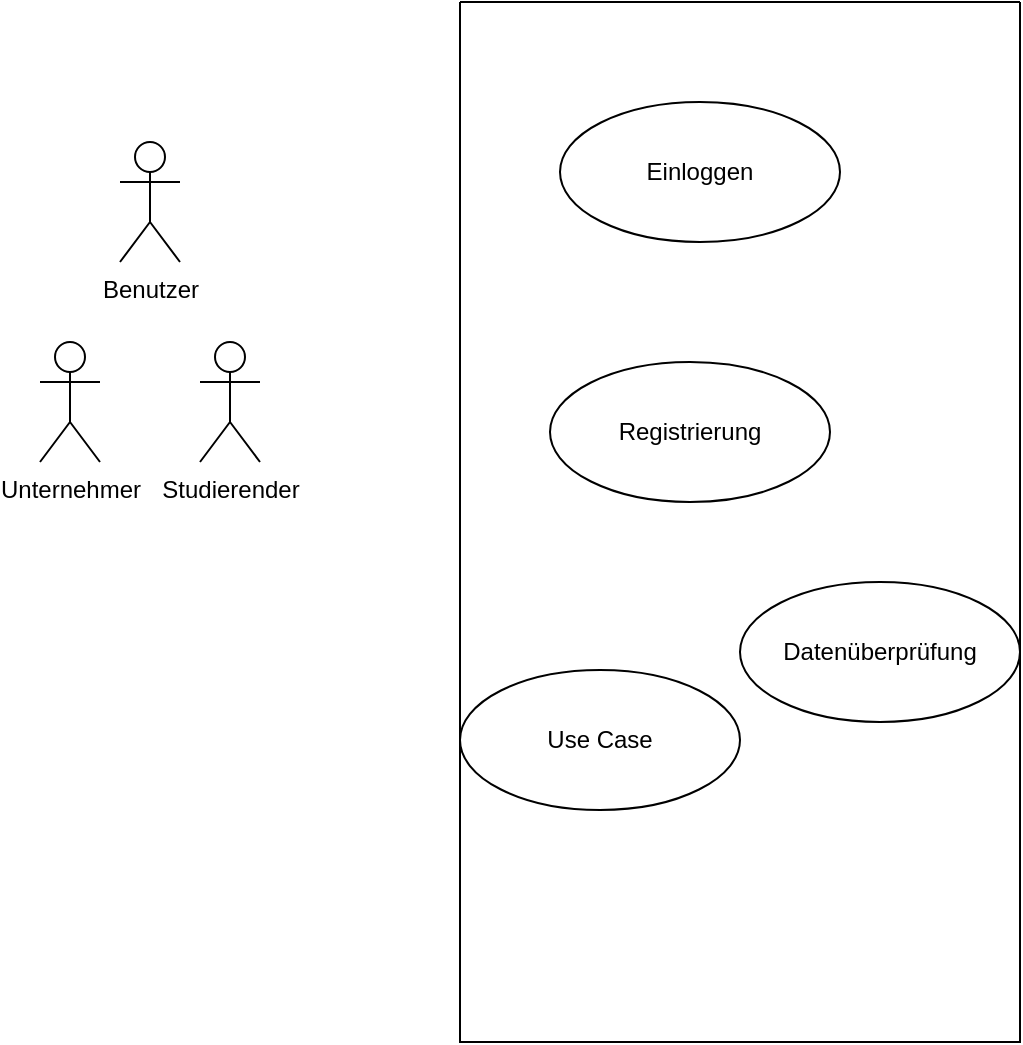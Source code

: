 <mxfile version="22.1.4" type="github">
  <diagram name="Seite-1" id="2JOwtT9A2yt5OOmGQS--">
    <mxGraphModel dx="1434" dy="782" grid="1" gridSize="10" guides="1" tooltips="1" connect="1" arrows="1" fold="1" page="1" pageScale="1" pageWidth="1169" pageHeight="827" math="0" shadow="0">
      <root>
        <mxCell id="0" />
        <mxCell id="1" parent="0" />
        <mxCell id="fI4TgQmks6pxzs4s7WWF-3" value="" style="swimlane;startSize=0;" vertex="1" parent="1">
          <mxGeometry x="400" y="80" width="280" height="520" as="geometry" />
        </mxCell>
        <mxCell id="fI4TgQmks6pxzs4s7WWF-11" value="Einloggen" style="ellipse;whiteSpace=wrap;html=1;" vertex="1" parent="fI4TgQmks6pxzs4s7WWF-3">
          <mxGeometry x="50" y="50" width="140" height="70" as="geometry" />
        </mxCell>
        <mxCell id="fI4TgQmks6pxzs4s7WWF-10" value="Registrierung" style="ellipse;whiteSpace=wrap;html=1;" vertex="1" parent="fI4TgQmks6pxzs4s7WWF-3">
          <mxGeometry x="45" y="180" width="140" height="70" as="geometry" />
        </mxCell>
        <mxCell id="fI4TgQmks6pxzs4s7WWF-13" value="Use Case" style="ellipse;whiteSpace=wrap;html=1;" vertex="1" parent="fI4TgQmks6pxzs4s7WWF-3">
          <mxGeometry y="334" width="140" height="70" as="geometry" />
        </mxCell>
        <mxCell id="fI4TgQmks6pxzs4s7WWF-12" value="Datenüberprüfung" style="ellipse;whiteSpace=wrap;html=1;" vertex="1" parent="fI4TgQmks6pxzs4s7WWF-3">
          <mxGeometry x="140" y="290" width="140" height="70" as="geometry" />
        </mxCell>
        <mxCell id="fI4TgQmks6pxzs4s7WWF-5" value="Unternehmer" style="shape=umlActor;verticalLabelPosition=bottom;verticalAlign=top;html=1;" vertex="1" parent="1">
          <mxGeometry x="190" y="250" width="30" height="60" as="geometry" />
        </mxCell>
        <mxCell id="fI4TgQmks6pxzs4s7WWF-6" value="Benutzer" style="shape=umlActor;verticalLabelPosition=bottom;verticalAlign=top;html=1;" vertex="1" parent="1">
          <mxGeometry x="230" y="150" width="30" height="60" as="geometry" />
        </mxCell>
        <mxCell id="fI4TgQmks6pxzs4s7WWF-8" value="Studierender" style="shape=umlActor;verticalLabelPosition=bottom;verticalAlign=top;html=1;" vertex="1" parent="1">
          <mxGeometry x="270" y="250" width="30" height="60" as="geometry" />
        </mxCell>
      </root>
    </mxGraphModel>
  </diagram>
</mxfile>
